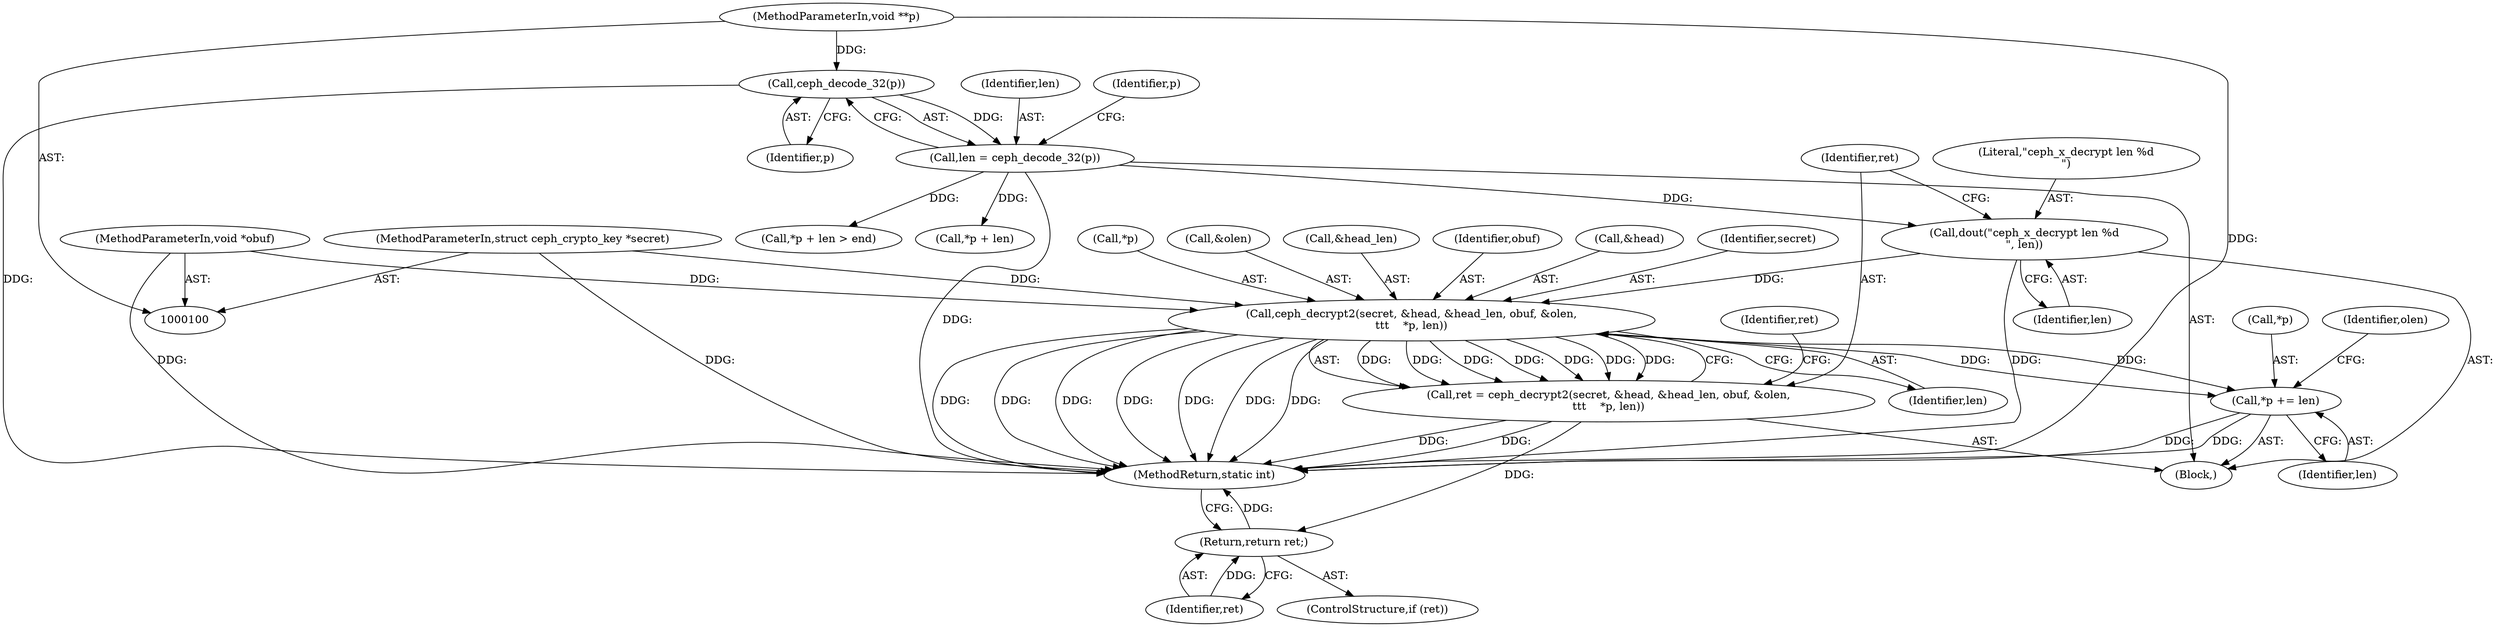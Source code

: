 digraph "1_linux_c27a3e4d667fdcad3db7b104f75659478e0c68d8@API" {
"1000134" [label="(Call,ceph_decrypt2(secret, &head, &head_len, obuf, &olen,\n\t\t\t    *p, len))"];
"1000101" [label="(MethodParameterIn,struct ceph_crypto_key *secret)"];
"1000104" [label="(MethodParameterIn,void *obuf)"];
"1000129" [label="(Call,dout(\"ceph_x_decrypt len %d\n\", len))"];
"1000115" [label="(Call,len = ceph_decode_32(p))"];
"1000117" [label="(Call,ceph_decode_32(p))"];
"1000102" [label="(MethodParameterIn,void **p)"];
"1000132" [label="(Call,ret = ceph_decrypt2(secret, &head, &head_len, obuf, &olen,\n\t\t\t    *p, len))"];
"1000148" [label="(Return,return ret;)"];
"1000166" [label="(Call,*p += len)"];
"1000101" [label="(MethodParameterIn,struct ceph_crypto_key *secret)"];
"1000141" [label="(Call,&olen)"];
"1000117" [label="(Call,ceph_decode_32(p))"];
"1000138" [label="(Call,&head_len)"];
"1000140" [label="(Identifier,obuf)"];
"1000115" [label="(Call,len = ceph_decode_32(p))"];
"1000123" [label="(Identifier,p)"];
"1000118" [label="(Identifier,p)"];
"1000136" [label="(Call,&head)"];
"1000135" [label="(Identifier,secret)"];
"1000129" [label="(Call,dout(\"ceph_x_decrypt len %d\n\", len))"];
"1000147" [label="(Identifier,ret)"];
"1000169" [label="(Identifier,len)"];
"1000106" [label="(Block,)"];
"1000131" [label="(Identifier,len)"];
"1000133" [label="(Identifier,ret)"];
"1000134" [label="(Call,ceph_decrypt2(secret, &head, &head_len, obuf, &olen,\n\t\t\t    *p, len))"];
"1000145" [label="(Identifier,len)"];
"1000149" [label="(Identifier,ret)"];
"1000104" [label="(MethodParameterIn,void *obuf)"];
"1000102" [label="(MethodParameterIn,void **p)"];
"1000132" [label="(Call,ret = ceph_decrypt2(secret, &head, &head_len, obuf, &olen,\n\t\t\t    *p, len))"];
"1000116" [label="(Identifier,len)"];
"1000120" [label="(Call,*p + len > end)"];
"1000167" [label="(Call,*p)"];
"1000148" [label="(Return,return ret;)"];
"1000146" [label="(ControlStructure,if (ret))"];
"1000171" [label="(Identifier,olen)"];
"1000130" [label="(Literal,\"ceph_x_decrypt len %d\n\")"];
"1000166" [label="(Call,*p += len)"];
"1000143" [label="(Call,*p)"];
"1000121" [label="(Call,*p + len)"];
"1000172" [label="(MethodReturn,static int)"];
"1000134" -> "1000132"  [label="AST: "];
"1000134" -> "1000145"  [label="CFG: "];
"1000135" -> "1000134"  [label="AST: "];
"1000136" -> "1000134"  [label="AST: "];
"1000138" -> "1000134"  [label="AST: "];
"1000140" -> "1000134"  [label="AST: "];
"1000141" -> "1000134"  [label="AST: "];
"1000143" -> "1000134"  [label="AST: "];
"1000145" -> "1000134"  [label="AST: "];
"1000132" -> "1000134"  [label="CFG: "];
"1000134" -> "1000172"  [label="DDG: "];
"1000134" -> "1000172"  [label="DDG: "];
"1000134" -> "1000172"  [label="DDG: "];
"1000134" -> "1000172"  [label="DDG: "];
"1000134" -> "1000172"  [label="DDG: "];
"1000134" -> "1000172"  [label="DDG: "];
"1000134" -> "1000172"  [label="DDG: "];
"1000134" -> "1000132"  [label="DDG: "];
"1000134" -> "1000132"  [label="DDG: "];
"1000134" -> "1000132"  [label="DDG: "];
"1000134" -> "1000132"  [label="DDG: "];
"1000134" -> "1000132"  [label="DDG: "];
"1000134" -> "1000132"  [label="DDG: "];
"1000134" -> "1000132"  [label="DDG: "];
"1000101" -> "1000134"  [label="DDG: "];
"1000104" -> "1000134"  [label="DDG: "];
"1000129" -> "1000134"  [label="DDG: "];
"1000134" -> "1000166"  [label="DDG: "];
"1000134" -> "1000166"  [label="DDG: "];
"1000101" -> "1000100"  [label="AST: "];
"1000101" -> "1000172"  [label="DDG: "];
"1000104" -> "1000100"  [label="AST: "];
"1000104" -> "1000172"  [label="DDG: "];
"1000129" -> "1000106"  [label="AST: "];
"1000129" -> "1000131"  [label="CFG: "];
"1000130" -> "1000129"  [label="AST: "];
"1000131" -> "1000129"  [label="AST: "];
"1000133" -> "1000129"  [label="CFG: "];
"1000129" -> "1000172"  [label="DDG: "];
"1000115" -> "1000129"  [label="DDG: "];
"1000115" -> "1000106"  [label="AST: "];
"1000115" -> "1000117"  [label="CFG: "];
"1000116" -> "1000115"  [label="AST: "];
"1000117" -> "1000115"  [label="AST: "];
"1000123" -> "1000115"  [label="CFG: "];
"1000115" -> "1000172"  [label="DDG: "];
"1000117" -> "1000115"  [label="DDG: "];
"1000115" -> "1000120"  [label="DDG: "];
"1000115" -> "1000121"  [label="DDG: "];
"1000117" -> "1000118"  [label="CFG: "];
"1000118" -> "1000117"  [label="AST: "];
"1000117" -> "1000172"  [label="DDG: "];
"1000102" -> "1000117"  [label="DDG: "];
"1000102" -> "1000100"  [label="AST: "];
"1000102" -> "1000172"  [label="DDG: "];
"1000132" -> "1000106"  [label="AST: "];
"1000133" -> "1000132"  [label="AST: "];
"1000147" -> "1000132"  [label="CFG: "];
"1000132" -> "1000172"  [label="DDG: "];
"1000132" -> "1000172"  [label="DDG: "];
"1000132" -> "1000148"  [label="DDG: "];
"1000148" -> "1000146"  [label="AST: "];
"1000148" -> "1000149"  [label="CFG: "];
"1000149" -> "1000148"  [label="AST: "];
"1000172" -> "1000148"  [label="CFG: "];
"1000148" -> "1000172"  [label="DDG: "];
"1000149" -> "1000148"  [label="DDG: "];
"1000166" -> "1000106"  [label="AST: "];
"1000166" -> "1000169"  [label="CFG: "];
"1000167" -> "1000166"  [label="AST: "];
"1000169" -> "1000166"  [label="AST: "];
"1000171" -> "1000166"  [label="CFG: "];
"1000166" -> "1000172"  [label="DDG: "];
"1000166" -> "1000172"  [label="DDG: "];
}

